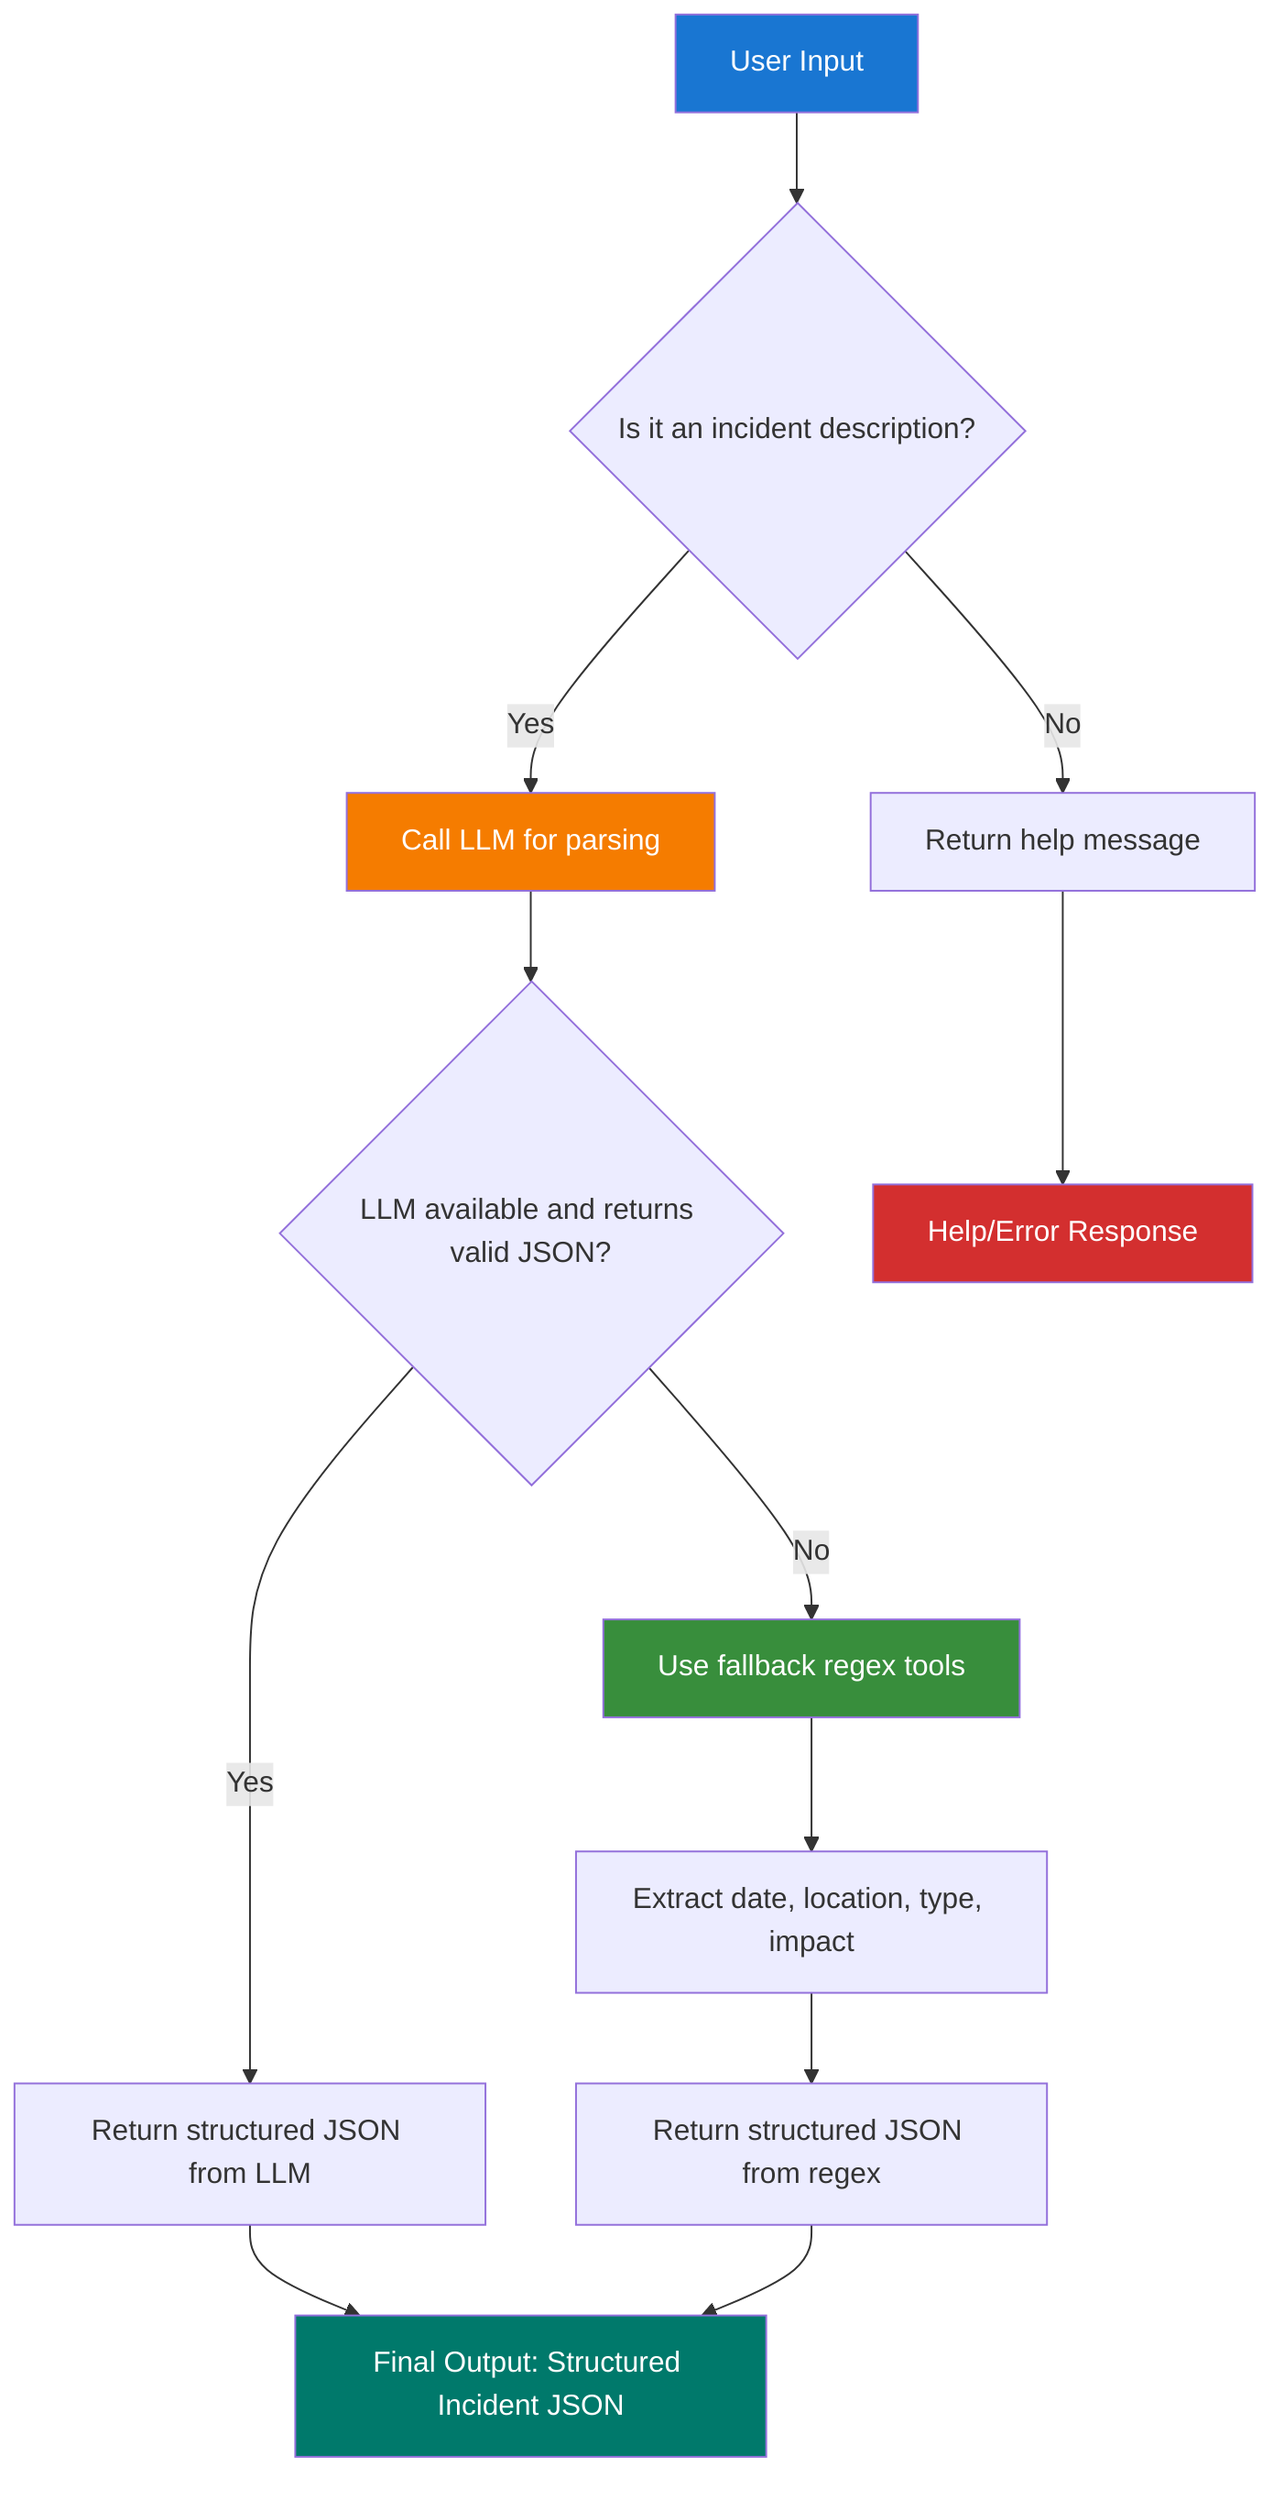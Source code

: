 flowchart TD
    A[User Input] --> B{Is it an incident description?}
    
    B -->|No| C[Return help message]
    B -->|Yes| D[Call LLM for parsing]
    
    D --> E{LLM available and returns valid JSON?}
    
    E -->|Yes| F[Return structured JSON from LLM]
    E -->|No| G[Use fallback regex tools]
    
    G --> H[Extract date, location, type, impact]
    H --> I[Return structured JSON from regex]
    
    F --> J[Final Output: Structured Incident JSON]
    I --> J
    C --> K[Help/Error Response]
    
    style A fill:#1976d2,color:#ffffff
    style D fill:#f57c00,color:#ffffff
    style G fill:#388e3c,color:#ffffff
    style J fill:#00796b,color:#ffffff
    style K fill:#d32f2f,color:#ffffff